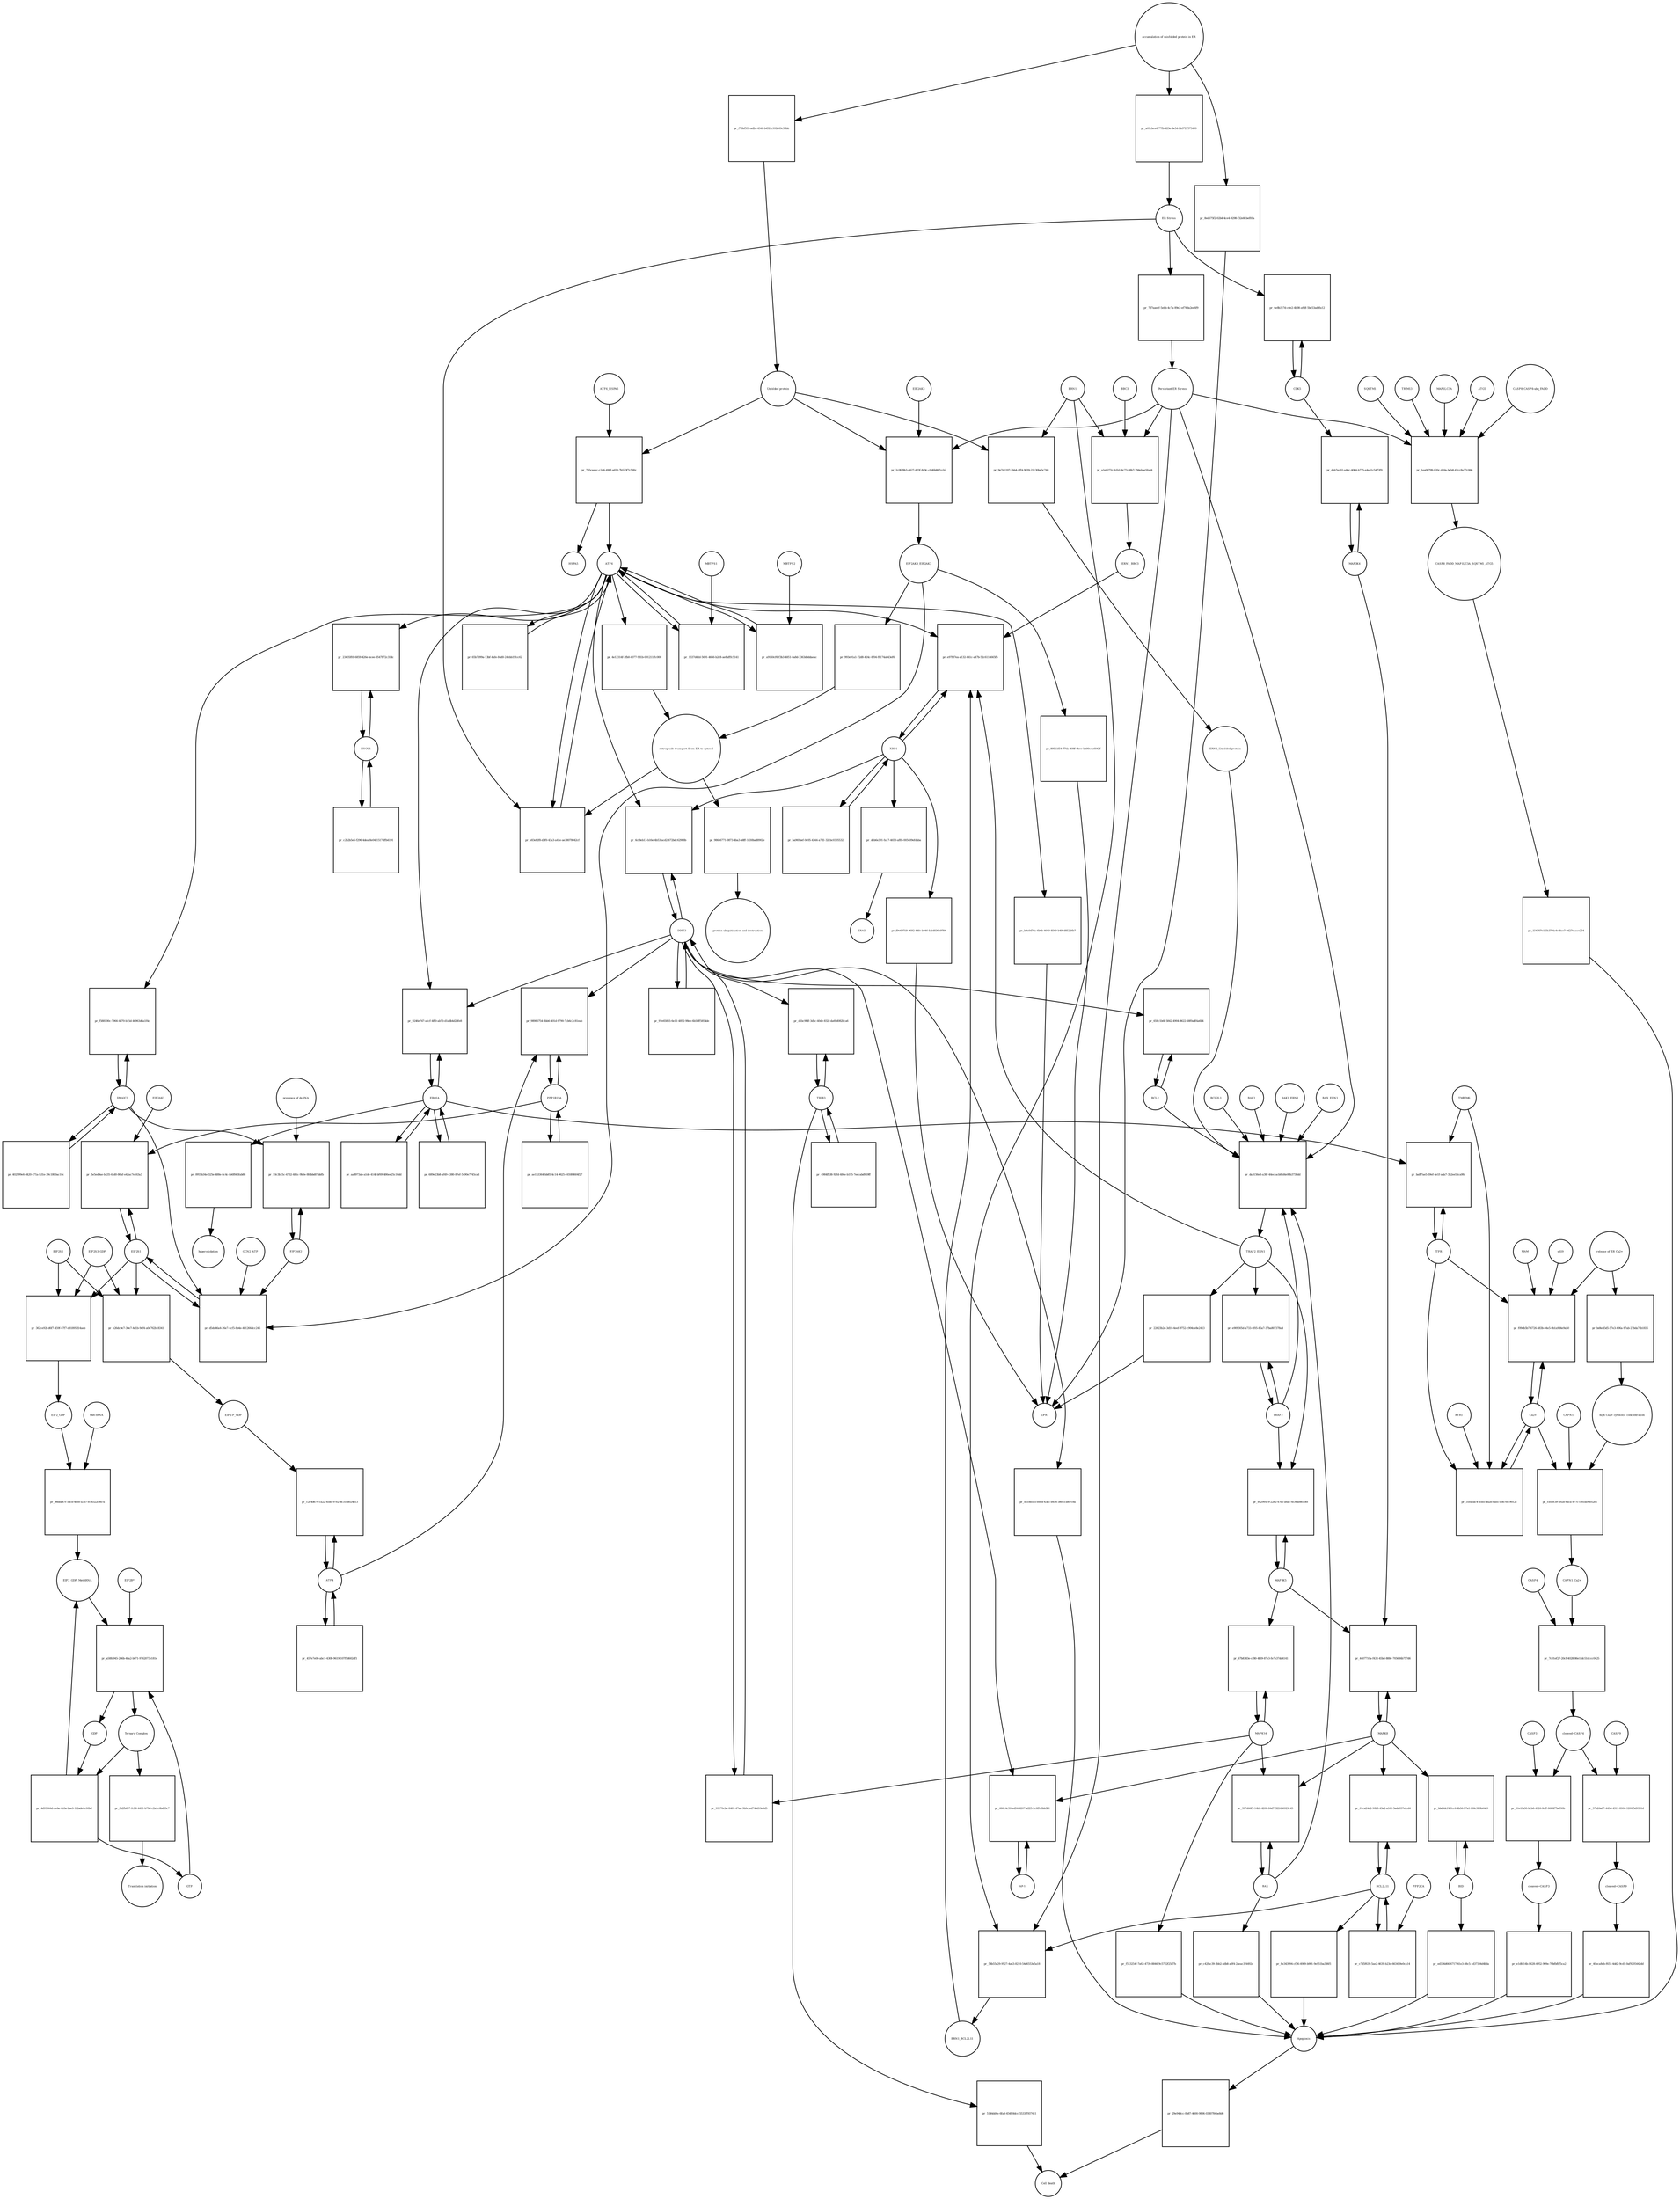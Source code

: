 strict digraph  {
ATF6_HSPA5 [annotation="", bipartite=0, cls=complex, fontsize=4, label=ATF6_HSPA5, shape=circle];
"pr_755ceeec-c2d6-490f-a650-7b523f7c5d0c" [annotation="", bipartite=1, cls=process, fontsize=4, label="pr_755ceeec-c2d6-490f-a650-7b523f7c5d0c", shape=square];
ATF6 [annotation="urn_miriam_hgnc.symbol_ATF6", bipartite=0, cls=macromolecule, fontsize=4, label=ATF6, shape=circle];
HSPA5 [annotation="urn_miriam_hgnc.symbol_HSPA5", bipartite=0, cls=macromolecule, fontsize=4, label=HSPA5, shape=circle];
"Unfolded protein" [annotation="", bipartite=0, cls=macromolecule, fontsize=4, label="Unfolded protein", shape=circle];
ERN1 [annotation="urn_miriam_hgnc.symbol_ERN1", bipartite=0, cls=macromolecule, fontsize=4, label=ERN1, shape=circle];
"pr_9e7d1197-2bb4-4ff4-9039-21c30bd5c748" [annotation="", bipartite=1, cls=process, fontsize=4, label="pr_9e7d1197-2bb4-4ff4-9039-21c30bd5c748", shape=square];
"ERN1_Unfolded protein" [annotation="", bipartite=0, cls=complex, fontsize=4, label="ERN1_Unfolded protein", shape=circle];
EIF2AK3_EIF2AK3 [annotation="", bipartite=0, cls=complex, fontsize=4, label=EIF2AK3_EIF2AK3, shape=circle];
"pr_993e91a1-72d8-424c-8f04-f8174a843ef6" [annotation="", bipartite=1, cls=process, fontsize=4, label="pr_993e91a1-72d8-424c-8f04-f8174a843ef6", shape=square];
"retrograde transport from ER to cytosol" [annotation="", bipartite=0, cls=phenotype, fontsize=4, label="retrograde transport from ER to cytosol", shape=circle];
"pr_4e12314f-2fb0-4077-981b-091211ffc000" [annotation="", bipartite=1, cls=process, fontsize=4, label="pr_4e12314f-2fb0-4077-981b-091211ffc000", shape=square];
"pr_986e6771-0873-4ba3-b8ff-1830bad8902e" [annotation="", bipartite=1, cls=process, fontsize=4, label="pr_986e6771-0873-4ba3-b8ff-1830bad8902e", shape=square];
"protein ubiquitination and destruction" [annotation="", bipartite=0, cls=phenotype, fontsize=4, label="protein ubiquitination and destruction", shape=circle];
"pr_da3156e3-a38f-44ec-acb8-d4e00b3738dd" [annotation="", bipartite=1, cls=process, fontsize=4, label="pr_da3156e3-a38f-44ec-acb8-d4e00b3738dd", shape=square];
TRAF2_ERN1 [annotation="", bipartite=0, cls=complex, fontsize=4, label=TRAF2_ERN1, shape=circle];
BAK1_ERN1 [annotation="", bipartite=0, cls=complex, fontsize=4, label=BAK1_ERN1, shape=circle];
BAX_ERN1 [annotation="", bipartite=0, cls=complex, fontsize=4, label=BAX_ERN1, shape=circle];
BCL2 [annotation="urn_miriam_hgnc.symbol_BCL2", bipartite=0, cls="nucleic acid feature", fontsize=4, label=BCL2, shape=circle];
BCL2L1 [annotation="urn_miriam_hgnc.symbol_BCL2L1", bipartite=0, cls=macromolecule, fontsize=4, label=BCL2L1, shape=circle];
"Persistant ER Stress" [annotation="", bipartite=0, cls=phenotype, fontsize=4, label="Persistant ER Stress", shape=circle];
BAX [annotation="urn_miriam_hgnc.symbol_BAX", bipartite=0, cls=macromolecule, fontsize=4, label=BAX, shape=circle];
BAK1 [annotation="urn_miriam_hgnc.symbol_BAK1", bipartite=0, cls=macromolecule, fontsize=4, label=BAK1, shape=circle];
TRAF2 [annotation="urn_miriam_hgnc.symbol_TRAF2", bipartite=0, cls=macromolecule, fontsize=4, label=TRAF2, shape=circle];
XBP1 [annotation="urn_miriam_hgnc.symbol_XBP1", bipartite=0, cls=macromolecule, fontsize=4, label=XBP1, shape=circle];
"pr_e97f87ea-a132-441c-a47b-52c6114665fb" [annotation="", bipartite=1, cls=process, fontsize=4, label="pr_e97f87ea-a132-441c-a47b-52c6114665fb", shape=square];
ERN1_BBC3 [annotation="", bipartite=0, cls=complex, fontsize=4, label=ERN1_BBC3, shape=circle];
ERN1_BCL2L11 [annotation="", bipartite=0, cls=complex, fontsize=4, label=ERN1_BCL2L11, shape=circle];
"pr_ba969bef-0c05-4344-a7d1-32cbc0305532" [annotation="", bipartite=1, cls=process, fontsize=4, label="pr_ba969bef-0c05-4344-a7d1-32cbc0305532", shape=square];
"pr_deb6e391-fa17-4650-af85-005409efdaba" [annotation="", bipartite=1, cls=process, fontsize=4, label="pr_deb6e391-fa17-4650-af85-005409efdaba", shape=square];
ERAD [annotation="", bipartite=0, cls=phenotype, fontsize=4, label=ERAD, shape=circle];
"pr_f9e69718-3692-44fe-b846-fabd036e9784" [annotation="", bipartite=1, cls=process, fontsize=4, label="pr_f9e69718-3692-44fe-b846-fabd036e9784", shape=square];
UPR [annotation="", bipartite=0, cls=phenotype, fontsize=4, label=UPR, shape=circle];
"pr_e909305d-a733-4f05-85a7-37ba807378a4" [annotation="", bipartite=1, cls=process, fontsize=4, label="pr_e909305d-a733-4f05-85a7-37ba807378a4", shape=square];
MAPK8 [annotation="urn_miriam_hgnc.symbol_MAPK8", bipartite=0, cls=macromolecule, fontsize=4, label=MAPK8, shape=circle];
"pr_4407710a-f432-45bd-888c-705636b757d6" [annotation="", bipartite=1, cls=process, fontsize=4, label="pr_4407710a-f432-45bd-888c-705636b757d6", shape=square];
MAP3K4 [annotation="urn_miriam_hgnc.symbol_MAP3K4", bipartite=0, cls=macromolecule, fontsize=4, label=MAP3K4, shape=circle];
MAP3K5 [annotation="urn_miriam_hgnc.symbol_MAP3K5", bipartite=0, cls=macromolecule, fontsize=4, label=MAP3K5, shape=circle];
MAPK14 [annotation="urn_miriam_hgnc.symbol_MAPK14", bipartite=0, cls=macromolecule, fontsize=4, label=MAPK14, shape=circle];
"pr_67b8383e-cf80-4f39-87e3-fe7e37dc4141" [annotation="", bipartite=1, cls=process, fontsize=4, label="pr_67b8383e-cf80-4f39-87e3-fe7e37dc4141", shape=square];
"pr_f513254f-7a62-4739-8846-9c5722f25d7b" [annotation="", bipartite=1, cls=process, fontsize=4, label="pr_f513254f-7a62-4739-8846-9c5722f25d7b", shape=square];
Apoptosis [annotation="", bipartite=0, cls=phenotype, fontsize=4, label=Apoptosis, shape=circle];
DDIT3 [annotation="urn_miriam_hgnc.symbol_DDIT3", bipartite=0, cls=macromolecule, fontsize=4, label=DDIT3, shape=circle];
"pr_93170cbe-8481-47aa-9b9c-ed748d10e0d5" [annotation="", bipartite=1, cls=process, fontsize=4, label="pr_93170cbe-8481-47aa-9b9c-ed748d10e0d5", shape=square];
"pr_d218b555-eeed-43a1-b414-380515b07c8a" [annotation="", bipartite=1, cls=process, fontsize=4, label="pr_d218b555-eeed-43a1-b414-380515b07c8a", shape=square];
"pr_658c1b6f-5842-4904-8622-68f0adf4a6b4" [annotation="", bipartite=1, cls=process, fontsize=4, label="pr_658c1b6f-5842-4904-8622-68f0adf4a6b4", shape=square];
"pr_e83ef2f8-d3f0-43a3-a41e-ae38078042cf" [annotation="", bipartite=1, cls=process, fontsize=4, label="pr_e83ef2f8-d3f0-43a3-a41e-ae38078042cf", shape=square];
"ER Stress" [annotation="", bipartite=0, cls=phenotype, fontsize=4, label="ER Stress", shape=circle];
"pr_1337d42d-5691-4666-b2c8-ae8afffc5141" [annotation="", bipartite=1, cls=process, fontsize=4, label="pr_1337d42d-5691-4666-b2c8-ae8afffc5141", shape=square];
MBTPS1 [annotation="urn_miriam_hgnc.symbol_MBTPS1", bipartite=0, cls=macromolecule, fontsize=4, label=MBTPS1, shape=circle];
"pr_a9150cf6-f3b3-4851-8a8d-3363d8ddaeac" [annotation="", bipartite=1, cls=process, fontsize=4, label="pr_a9150cf6-f3b3-4851-8a8d-3363d8ddaeac", shape=square];
MBTPS2 [annotation="urn_miriam_hgnc.symbol_MBTPS2", bipartite=0, cls=macromolecule, fontsize=4, label=MBTPS2, shape=circle];
"pr_65b7099a-13bf-4afe-84d0-24ebb19fcc62" [annotation="", bipartite=1, cls=process, fontsize=4, label="pr_65b7099a-13bf-4afe-84d0-24ebb19fcc62", shape=square];
"pr_97e65855-6e11-4852-98ee-6b58ff5854de" [annotation="", bipartite=1, cls=process, fontsize=4, label="pr_97e65855-6e11-4852-98ee-6b58ff5854de", shape=square];
"pr_6cf8eb13-b16e-4b53-acd2-672bdc62988b" [annotation="", bipartite=1, cls=process, fontsize=4, label="pr_6cf8eb13-b16e-4b53-acd2-672bdc62988b", shape=square];
EIF2S1 [annotation="urn_miriam_hgnc.symbol_EIF2S1", bipartite=0, cls=macromolecule, fontsize=4, label=EIF2S1, shape=circle];
"pr_d5dc46a4-26e7-4cf5-8b4e-481266dcc245" [annotation="", bipartite=1, cls=process, fontsize=4, label="pr_d5dc46a4-26e7-4cf5-8b4e-481266dcc245", shape=square];
GCN2_ATP [annotation="", bipartite=0, cls=complex, fontsize=4, label=GCN2_ATP, shape=circle];
EIF2AK2 [annotation="urn_miriam_hgnc.symbol_EIF2AK2", bipartite=0, cls=macromolecule, fontsize=4, label=EIF2AK2, shape=circle];
DNAJC3 [annotation="urn_miriam_hgnc.symbol_DNAJC3", bipartite=0, cls=macromolecule, fontsize=4, label=DNAJC3, shape=circle];
EIF2S2 [annotation="urn_miriam_hgnc.symbol_EIF2S2", bipartite=0, cls=macromolecule, fontsize=4, label=EIF2S2, shape=circle];
"pr_362ce92f-d6f7-459f-87f7-d81895d14aeb" [annotation="", bipartite=1, cls=process, fontsize=4, label="pr_362ce92f-d6f7-459f-87f7-d81895d14aeb", shape=square];
EIF2S3_GDP [annotation="", bipartite=0, cls=complex, fontsize=4, label=EIF2S3_GDP, shape=circle];
EIF2_GDP [annotation="", bipartite=0, cls=complex, fontsize=4, label=EIF2_GDP, shape=circle];
"EIF2_GDP_Met-tRNA" [annotation="", bipartite=0, cls=complex, fontsize=4, label="EIF2_GDP_Met-tRNA", shape=circle];
"pr_a58fd945-266b-48a2-b071-9762073e181e" [annotation="", bipartite=1, cls=process, fontsize=4, label="pr_a58fd945-266b-48a2-b071-9762073e181e", shape=square];
"Ternary Complex" [annotation="", bipartite=0, cls=complex, fontsize=4, label="Ternary Complex", shape=circle];
"EIF2B*" [annotation="", bipartite=0, cls=complex, fontsize=4, label="EIF2B*", shape=circle];
GTP [annotation="urn_miriam_obo.chebi_CHEBI%3A57600", bipartite=0, cls="simple chemical", fontsize=4, label=GTP, shape=circle];
GDP [annotation="urn_miriam_obo.chebi_CHEBI%3A65180", bipartite=0, cls="simple chemical", fontsize=4, label=GDP, shape=circle];
"pr_4d93844d-ce6a-4b3a-bae9-1f2ade0c00bd" [annotation="", bipartite=1, cls=process, fontsize=4, label="pr_4d93844d-ce6a-4b3a-bae9-1f2ade0c00bd", shape=square];
ATF4 [annotation="urn_miriam_hgnc.symbol_ATF4", bipartite=0, cls=macromolecule, fontsize=4, label=ATF4, shape=circle];
"pr_c2c4d674-ca22-45dc-97e2-8c318d024b13" [annotation="", bipartite=1, cls=process, fontsize=4, label="pr_c2c4d674-ca22-45dc-97e2-8c318d024b13", shape=square];
"EIF2-P_GDP" [annotation="", bipartite=0, cls=complex, fontsize=4, label="EIF2-P_GDP", shape=circle];
"pr_457e7e08-abc1-430b-9619-107f9d602df1" [annotation="", bipartite=1, cls=process, fontsize=4, label="pr_457e7e08-abc1-430b-9619-107f9d602df1", shape=square];
PPP1R15A [annotation="urn_miriam_hgnc.symbol_PPP1R15A", bipartite=0, cls=macromolecule, fontsize=4, label=PPP1R15A, shape=circle];
"pr_98986754-3bb6-401d-9790-7cb6c2c81eab" [annotation="", bipartite=1, cls=process, fontsize=4, label="pr_98986754-3bb6-401d-9790-7cb6c2c81eab", shape=square];
"pr_ae153364-bb85-4c14-9625-c650fd604f27" [annotation="", bipartite=1, cls=process, fontsize=4, label="pr_ae153364-bb85-4c14-9625-c650fd604f27", shape=square];
"pr_fa2fb897-fcb8-4491-b78d-c2a1c6bd83c7" [annotation="", bipartite=1, cls=process, fontsize=4, label="pr_fa2fb897-fcb8-4491-b78d-c2a1c6bd83c7", shape=square];
"Translation initiation" [annotation="", bipartite=0, cls=phenotype, fontsize=4, label="Translation initiation", shape=circle];
"pr_842995c9-2282-47d1-a6ac-6f34ad4610ef" [annotation="", bipartite=1, cls=process, fontsize=4, label="pr_842995c9-2282-47d1-a6ac-6f34ad4610ef", shape=square];
ERO1A [annotation="urn_miriam_hgnc.symbol_ERO1A", bipartite=0, cls=macromolecule, fontsize=4, label=ERO1A, shape=circle];
"pr_9246e747-a1cf-4ff0-ab73-d1adb4d28fe8" [annotation="", bipartite=1, cls=process, fontsize=4, label="pr_9246e747-a1cf-4ff0-ab73-d1adb4d28fe8", shape=square];
"pr_689e23b8-af49-4380-87ef-5490e7745cad" [annotation="", bipartite=1, cls=process, fontsize=4, label="pr_689e23b8-af49-4380-87ef-5490e7745cad", shape=square];
"pr_5e5ed9ae-b435-41d0-86af-e42ac7e163a3" [annotation="", bipartite=1, cls=process, fontsize=4, label="pr_5e5ed9ae-b435-41d0-86af-e42ac7e163a3", shape=square];
EIF2AK1 [annotation="urn_miriam_hgnc.symbol_EIF2AK1", bipartite=0, cls=macromolecule, fontsize=4, label=EIF2AK1, shape=circle];
"pr_397d66f3-14b5-4208-84d7-322436929c45" [annotation="", bipartite=1, cls=process, fontsize=4, label="pr_397d66f3-14b5-4208-84d7-322436929c45", shape=square];
"pr_c42fac39-2bb2-4db8-a0f4-2aeac3f4492c" [annotation="", bipartite=1, cls=process, fontsize=4, label="pr_c42fac39-2bb2-4db8-a0f4-2aeac3f4492c", shape=square];
"Ca2+" [annotation="urn_miriam_obo.chebi_CHEBI%3A29108", bipartite=0, cls="simple chemical", fontsize=4, label="Ca2+", shape=circle];
"pr_f09db5b7-6726-483b-84e5-0b1a9d4e9a50" [annotation="", bipartite=1, cls=process, fontsize=4, label="pr_f09db5b7-6726-483b-84e5-0b1a9d4e9a50", shape=square];
"release of ER Ca2+" [annotation="", bipartite=0, cls=phenotype, fontsize=4, label="release of ER Ca2+", shape=circle];
ITPR [annotation="urn_miriam_hgnc.symbol_ITPR1|urn_miriam_hgnc.symbol_ITPR2|urn_miriam_hgnc.symbol_ITPR3", bipartite=0, cls=macromolecule, fontsize=4, label=ITPR, shape=circle];
MAM [annotation="", bipartite=0, cls=phenotype, fontsize=4, label=MAM, shape=circle];
s619 [annotation="", bipartite=0, cls=complex, fontsize=4, label=s619, shape=circle];
"pr_deb7ec02-a46c-4064-b775-e4a41c5472f9" [annotation="", bipartite=1, cls=process, fontsize=4, label="pr_deb7ec02-a46c-4064-b775-e4a41c5472f9", shape=square];
CDK5 [annotation="urn_miriam_hgnc.symbol_CDK5", bipartite=0, cls=macromolecule, fontsize=4, label=CDK5, shape=circle];
"pr_6e8b317d-c0e2-4b08-a9df-5be53ad8fa12" [annotation="", bipartite=1, cls="uncertain process", fontsize=4, label="pr_6e8b317d-c0e2-4b08-a9df-5be53ad8fa12", shape=square];
"pr_29e948cc-0b87-4600-9806-03d0784be8d6" [annotation="", bipartite=1, cls=process, fontsize=4, label="pr_29e948cc-0b87-4600-9806-03d0784be8d6", shape=square];
"Cell death" [annotation="", bipartite=0, cls=phenotype, fontsize=4, label="Cell death", shape=circle];
"pr_31ea5ac4-b5d5-4b2b-8ad1-d0d7fec9012c" [annotation="", bipartite=1, cls=process, fontsize=4, label="pr_31ea5ac4-b5d5-4b2b-8ad1-d0d7fec9012c", shape=square];
TMBIM6 [annotation="urn_miriam_hgnc.symbol_TMBIM6", bipartite=0, cls=macromolecule, fontsize=4, label=TMBIM6, shape=circle];
RYR1 [annotation="urn_miriam_hgnc.symbol_RYR1", bipartite=0, cls=macromolecule, fontsize=4, label=RYR1, shape=circle];
EIF2AK3 [annotation="urn_miriam_hgnc.symbol_EIF2AK3", bipartite=0, cls=macromolecule, fontsize=4, label=EIF2AK3, shape=circle];
"pr_2c0fd9b3-d427-423f-849c-c8d6b867ccb2" [annotation="", bipartite=1, cls=process, fontsize=4, label="pr_2c0fd9b3-d427-423f-849c-c8d6b867ccb2", shape=square];
"pr_0955b34e-325e-488e-8c4c-fb6f845fab88" [annotation="", bipartite=1, cls=process, fontsize=4, label="pr_0955b34e-325e-488e-8c4c-fb6f845fab88", shape=square];
hyperoxidation [annotation="", bipartite=0, cls=phenotype, fontsize=4, label=hyperoxidation, shape=circle];
"pr_aa8973ab-a1de-414f-bf69-486ee25c16dd" [annotation="", bipartite=1, cls=process, fontsize=4, label="pr_aa8973ab-a1de-414f-bf69-486ee25c16dd", shape=square];
"pr_7d7aaecf-5ebb-4c7a-89e2-ef74da2ee6f9" [annotation="", bipartite=1, cls=process, fontsize=4, label="pr_7d7aaecf-5ebb-4c7a-89e2-ef74da2ee6f9", shape=square];
"CASP8_CASP8-ubq_FADD" [annotation="", bipartite=0, cls=complex, fontsize=4, label="CASP8_CASP8-ubq_FADD", shape=circle];
"pr_1ea00799-820c-47da-bcb8-47cc8a77c066" [annotation="", bipartite=1, cls=process, fontsize=4, label="pr_1ea00799-820c-47da-bcb8-47cc8a77c066", shape=square];
"SQSTM1 " [annotation="urn_miriam_hgnc.symbol_SQSTM1", bipartite=0, cls=macromolecule, fontsize=4, label="SQSTM1 ", shape=circle];
CASP8_FADD_MAP1LC3A_SQSTM1_ATG5 [annotation="", bipartite=0, cls=complex, fontsize=4, label=CASP8_FADD_MAP1LC3A_SQSTM1_ATG5, shape=circle];
TRIM13 [annotation="urn_miriam_hgnc.symbol_TRIM13", bipartite=0, cls=macromolecule, fontsize=4, label=TRIM13, shape=circle];
MAP1LC3A [annotation="urn_miriam_hgnc.symbol_MAP1LC3A", bipartite=0, cls=macromolecule, fontsize=4, label=MAP1LC3A, shape=circle];
ATG5 [annotation="urn_miriam_hgnc.symbol_ATG5", bipartite=0, cls=macromolecule, fontsize=4, label=ATG5, shape=circle];
"pr_154707e1-5b37-4a4e-8ae7-0d27ecace254" [annotation="", bipartite=1, cls=process, fontsize=4, label="pr_154707e1-5b37-4a4e-8ae7-0d27ecace254", shape=square];
"AP-1" [annotation="urn_miriam_hgnc.symbol_FOS|urn_miriam_hgnc.symbol_FOSB|urn_miriam_hgnc.symbol_FOSL1|urn_miriam_hgnc.symbol_FOSL2|urn_miriam_hgnc.symbol_JUN|urn_miriam_hgnc.symbol_JUNB|urn_miriam_hgnc.symbol_JUND", bipartite=0, cls=macromolecule, fontsize=4, label="AP-1", shape=circle];
"pr_686c4c59-ed34-4207-a225-2c8ffc3bb3b1" [annotation="", bipartite=1, cls=process, fontsize=4, label="pr_686c4c59-ed34-4207-a225-2c8ffc3bb3b1", shape=square];
"pr_10c3b15c-4732-485c-9b0e-8fdbbd07bbfb" [annotation="", bipartite=1, cls=process, fontsize=4, label="pr_10c3b15c-4732-485c-9b0e-8fdbbd07bbfb", shape=square];
"presence of dsRNA" [annotation="", bipartite=0, cls=phenotype, fontsize=4, label="presence of dsRNA", shape=circle];
"Met-tRNA" [annotation="urn_miriam_hgnc_HGNC%3A34779", bipartite=0, cls="nucleic acid feature", fontsize=4, label="Met-tRNA", shape=circle];
"pr_98dba47f-56cb-4eee-a3d7-ff58322c9d7a" [annotation="", bipartite=1, cls=process, fontsize=4, label="pr_98dba47f-56cb-4eee-a3d7-ff58322c9d7a", shape=square];
"pr_e26dc9e7-30e7-4d1b-9cf4-a0c762b18341" [annotation="", bipartite=1, cls=process, fontsize=4, label="pr_e26dc9e7-30e7-4d1b-9cf4-a0c762b18341", shape=square];
"accumulation of misfolded protein in ER" [annotation="", bipartite=0, cls=phenotype, fontsize=4, label="accumulation of misfolded protein in ER", shape=circle];
"pr_f73bf533-ad2d-4348-b452-c992e69c56bb" [annotation="", bipartite=1, cls=process, fontsize=4, label="pr_f73bf533-ad2d-4348-b452-c992e69c56bb", shape=square];
"pr_a09cbce6-77fb-423e-8e54-bb3727573499" [annotation="", bipartite=1, cls=process, fontsize=4, label="pr_a09cbce6-77fb-423e-8e54-bb3727573499", shape=square];
"pr_8ed675f2-02b4-4ce4-9298-f32e8cbef81a" [annotation="", bipartite=1, cls=process, fontsize=4, label="pr_8ed675f2-02b4-4ce4-9298-f32e8cbef81a", shape=square];
"pr_89511f54-77da-408f-9bee-bb00cea6043f" [annotation="", bipartite=1, cls=process, fontsize=4, label="pr_89511f54-77da-408f-9bee-bb00cea6043f", shape=square];
"pr_22623b2e-3d10-4eef-9752-c904ce8e2413" [annotation="", bipartite=1, cls=process, fontsize=4, label="pr_22623b2e-3d10-4eef-9752-c904ce8e2413", shape=square];
"pr_b9a0d7da-6b6b-4640-8560-b495d85226b7" [annotation="", bipartite=1, cls=process, fontsize=4, label="pr_b9a0d7da-6b6b-4640-8560-b495d85226b7", shape=square];
BCL2L11 [annotation="urn_miriam_hgnc.symbol_BCL2L11", bipartite=0, cls=macromolecule, fontsize=4, label=BCL2L11, shape=circle];
"pr_01ca24d2-90b8-43a2-a161-5adc057efcd4" [annotation="", bipartite=1, cls=process, fontsize=4, label="pr_01ca24d2-90b8-43a2-a161-5adc057efcd4", shape=square];
BID [annotation="urn_miriam_hgnc.symbol_BID", bipartite=0, cls=macromolecule, fontsize=4, label=BID, shape=circle];
"pr_bbd3dcf4-fcc6-4b56-b7a1-f58c9b9b64e9" [annotation="", bipartite=1, cls=process, fontsize=4, label="pr_bbd3dcf4-fcc6-4b56-b7a1-f58c9b9b64e9", shape=square];
"pr_8e343994-cf36-4989-b901-9e951ba3d6f1" [annotation="", bipartite=1, cls=process, fontsize=4, label="pr_8e343994-cf36-4989-b901-9e951ba3d6f1", shape=square];
"pr_ed336d66-6717-41e3-88c5-1d37334d4bda" [annotation="", bipartite=1, cls=process, fontsize=4, label="pr_ed336d66-6717-41e3-88c5-1d37334d4bda", shape=square];
"pr_54b55c29-9527-4a63-8210-54d6553e5a18" [annotation="", bipartite=1, cls=process, fontsize=4, label="pr_54b55c29-9527-4a63-8210-54d6553e5a18", shape=square];
"pr_a1e0272c-b1b1-4c73-88b7-794ebae5fa84" [annotation="", bipartite=1, cls=process, fontsize=4, label="pr_a1e0272c-b1b1-4c73-88b7-794ebae5fa84", shape=square];
BBC3 [annotation="urn_miriam_hgnc.symbol_BBC3", bipartite=0, cls=macromolecule, fontsize=4, label=BBC3, shape=circle];
"pr_c7d5f639-5ae2-4639-b23c-663459e0ca14" [annotation="", bipartite=1, cls=process, fontsize=4, label="pr_c7d5f639-5ae2-4639-b23c-663459e0ca14", shape=square];
PPP2CA [annotation="urn_miriam_hgnc.symbol_PPP2CA", bipartite=0, cls=macromolecule, fontsize=4, label=PPP2CA, shape=circle];
TRIB3 [annotation="urn_miriam_hgnc.symbol_TRIB3", bipartite=0, cls=macromolecule, fontsize=4, label=TRIB3, shape=circle];
"pr_d1bc9fdf-3d5c-40de-832f-da69d082bca6" [annotation="", bipartite=1, cls=process, fontsize=4, label="pr_d1bc9fdf-3d5c-40de-832f-da69d082bca6", shape=square];
"pr_4984fb38-92fd-484e-b195-7eecabd959ff" [annotation="", bipartite=1, cls=process, fontsize=4, label="pr_4984fb38-92fd-484e-b195-7eecabd959ff", shape=square];
"pr_5144dd4e-6fa3-454f-8dcc-5533ff937411" [annotation="", bipartite=1, cls=process, fontsize=4, label="pr_5144dd4e-6fa3-454f-8dcc-5533ff937411", shape=square];
"pr_bd4e45d5-57e3-406a-97ab-27bda74b1835" [annotation="", bipartite=1, cls=process, fontsize=4, label="pr_bd4e45d5-57e3-406a-97ab-27bda74b1835", shape=square];
"high Ca2+ cytosolic concentration" [annotation="", bipartite=0, cls=phenotype, fontsize=4, label="high Ca2+ cytosolic concentration", shape=circle];
"pr_f588100c-7966-4870-b15d-46963d6a1f4c" [annotation="", bipartite=1, cls=process, fontsize=4, label="pr_f588100c-7966-4870-b15d-46963d6a1f4c", shape=square];
"pr_402999e6-d420-471a-b31e-39c1800ac10c" [annotation="", bipartite=1, cls=process, fontsize=4, label="pr_402999e6-d420-471a-b31e-39c1800ac10c", shape=square];
"pr_baff7ae5-59ef-4e1f-ada7-352ee55ca9fd" [annotation="", bipartite=1, cls=process, fontsize=4, label="pr_baff7ae5-59ef-4e1f-ada7-352ee55ca9fd", shape=square];
CASP4 [annotation="urn_miriam_hgnc.symbol_CASP4", bipartite=0, cls=macromolecule, fontsize=4, label=CASP4, shape=circle];
"pr_7c01ef27-20cf-4028-86e1-dc51dccc0425" [annotation="", bipartite=1, cls=process, fontsize=4, label="pr_7c01ef27-20cf-4028-86e1-dc51dccc0425", shape=square];
"cleaved~CASP4" [annotation="urn_miriam_hgnc.symbol_CASP4", bipartite=0, cls=macromolecule, fontsize=4, label="cleaved~CASP4", shape=circle];
"CAPN1_Ca2+" [annotation="", bipartite=0, cls=complex, fontsize=4, label="CAPN1_Ca2+", shape=circle];
CASP3 [annotation="urn_miriam_hgnc.symbol_CASP3", bipartite=0, cls=macromolecule, fontsize=4, label=CASP3, shape=circle];
"pr_51e1fa30-bcb8-4926-8cff-8688f7bcf00b" [annotation="", bipartite=1, cls=process, fontsize=4, label="pr_51e1fa30-bcb8-4926-8cff-8688f7bcf00b", shape=square];
"cleaved~CASP3" [annotation="urn_miriam_hgnc.symbol_CASP3", bipartite=0, cls=macromolecule, fontsize=4, label="cleaved~CASP3", shape=circle];
CASP9 [annotation="urn_miriam_hgnc.symbol_CSAP9", bipartite=0, cls=macromolecule, fontsize=4, label=CASP9, shape=circle];
"pr_57b26a07-449d-4311-8906-1200f5d9331d" [annotation="", bipartite=1, cls=process, fontsize=4, label="pr_57b26a07-449d-4311-8906-1200f5d9331d", shape=square];
"cleaved~CASP9" [annotation="urn_miriam_hgnc.symbol_CASP9", bipartite=0, cls=macromolecule, fontsize=4, label="cleaved~CASP9", shape=circle];
CAPN1 [annotation="urn_miriam_hgnc.symbol_CAPN1", bipartite=0, cls=macromolecule, fontsize=4, label=CAPN1, shape=circle];
"pr_f5fbef39-a92b-4aca-877c-ce03a94052e1" [annotation="", bipartite=1, cls=process, fontsize=4, label="pr_f5fbef39-a92b-4aca-877c-ce03a94052e1", shape=square];
"pr_e1dfc14b-8628-4952-909e-78bfbfbf5ca2" [annotation="", bipartite=1, cls=process, fontsize=4, label="pr_e1dfc14b-8628-4952-909e-78bfbfbf5ca2", shape=square];
"pr_40eca8cb-f651-4dd2-9cd1-0af9205442dd" [annotation="", bipartite=1, cls=process, fontsize=4, label="pr_40eca8cb-f651-4dd2-9cd1-0af9205442dd", shape=square];
HYOU1 [annotation="urn_miriam_hgnc.symbol_HYOU1", bipartite=0, cls=macromolecule, fontsize=4, label=HYOU1, shape=circle];
"pr_23435f81-6859-426e-bcee-3547b72c31dc" [annotation="", bipartite=1, cls=process, fontsize=4, label="pr_23435f81-6859-426e-bcee-3547b72c31dc", shape=square];
"pr_c2b2b5e6-f296-4dea-8e04-15174ffb4191" [annotation="", bipartite=1, cls=process, fontsize=4, label="pr_c2b2b5e6-f296-4dea-8e04-15174ffb4191", shape=square];
ATF6_HSPA5 -> "pr_755ceeec-c2d6-490f-a650-7b523f7c5d0c"  [annotation="", interaction_type=consumption];
"pr_755ceeec-c2d6-490f-a650-7b523f7c5d0c" -> ATF6  [annotation="", interaction_type=production];
"pr_755ceeec-c2d6-490f-a650-7b523f7c5d0c" -> HSPA5  [annotation="", interaction_type=production];
ATF6 -> "pr_4e12314f-2fb0-4077-981b-091211ffc000"  [annotation="", interaction_type=consumption];
ATF6 -> "pr_e97f87ea-a132-441c-a47b-52c6114665fb"  [annotation="urn_miriam_pubmed_26587781|urn_miriam_pubmed_23430059", interaction_type=catalysis];
ATF6 -> "pr_e83ef2f8-d3f0-43a3-a41e-ae38078042cf"  [annotation="", interaction_type=consumption];
ATF6 -> "pr_1337d42d-5691-4666-b2c8-ae8afffc5141"  [annotation="", interaction_type=consumption];
ATF6 -> "pr_a9150cf6-f3b3-4851-8a8d-3363d8ddaeac"  [annotation="", interaction_type=consumption];
ATF6 -> "pr_65b7099a-13bf-4afe-84d0-24ebb19fcc62"  [annotation="", interaction_type=consumption];
ATF6 -> "pr_6cf8eb13-b16e-4b53-acd2-672bdc62988b"  [annotation="urn_miriam_pubmed_26587781|urn_miriam_pubmed_17991856|urn_miriam_pubmed_28843399", interaction_type=catalysis];
ATF6 -> "pr_9246e747-a1cf-4ff0-ab73-d1adb4d28fe8"  [annotation="urn_miriam_pubmed_23850759|urn_miriam_pubmed_25387528", interaction_type=catalysis];
ATF6 -> "pr_b9a0d7da-6b6b-4640-8560-b495d85226b7"  [annotation="", interaction_type=consumption];
ATF6 -> "pr_f588100c-7966-4870-b15d-46963d6a1f4c"  [annotation="urn_miriam_pubmed_12601012|urn_miriam_pubmed_18360008", interaction_type=catalysis];
ATF6 -> "pr_23435f81-6859-426e-bcee-3547b72c31dc"  [annotation=urn_miriam_pubmed_18360008, interaction_type=catalysis];
"Unfolded protein" -> "pr_755ceeec-c2d6-490f-a650-7b523f7c5d0c"  [annotation="urn_miriam_pubmed_19509052|urn_miriam_pubmed_12847084|urn_miriam_pubmed_23850759", interaction_type=catalysis];
"Unfolded protein" -> "pr_9e7d1197-2bb4-4ff4-9039-21c30bd5c748"  [annotation="", interaction_type=consumption];
"Unfolded protein" -> "pr_2c0fd9b3-d427-423f-849c-c8d6b867ccb2"  [annotation=urn_miriam_pubmed_17991856, interaction_type=catalysis];
ERN1 -> "pr_9e7d1197-2bb4-4ff4-9039-21c30bd5c748"  [annotation="", interaction_type=consumption];
ERN1 -> "pr_54b55c29-9527-4a63-8210-54d6553e5a18"  [annotation="", interaction_type=consumption];
ERN1 -> "pr_a1e0272c-b1b1-4c73-88b7-794ebae5fa84"  [annotation="", interaction_type=consumption];
"pr_9e7d1197-2bb4-4ff4-9039-21c30bd5c748" -> "ERN1_Unfolded protein"  [annotation="", interaction_type=production];
"ERN1_Unfolded protein" -> "pr_da3156e3-a38f-44ec-acb8-d4e00b3738dd"  [annotation="", interaction_type=consumption];
EIF2AK3_EIF2AK3 -> "pr_993e91a1-72d8-424c-8f04-f8174a843ef6"  [annotation="", interaction_type=consumption];
EIF2AK3_EIF2AK3 -> "pr_d5dc46a4-26e7-4cf5-8b4e-481266dcc245"  [annotation="urn_miriam_pubmed_12667446|urn_miriam_pubmed_16246152|urn_miriam_pubmed_12601012|urn_miriam_pubmed_23850759|urn_miriam_pubmed_18360008|urn_miriam_pubmed_26587781", interaction_type=catalysis];
EIF2AK3_EIF2AK3 -> "pr_89511f54-77da-408f-9bee-bb00cea6043f"  [annotation="", interaction_type=consumption];
"pr_993e91a1-72d8-424c-8f04-f8174a843ef6" -> "retrograde transport from ER to cytosol"  [annotation="", interaction_type=production];
"retrograde transport from ER to cytosol" -> "pr_986e6771-0873-4ba3-b8ff-1830bad8902e"  [annotation="", interaction_type=consumption];
"retrograde transport from ER to cytosol" -> "pr_e83ef2f8-d3f0-43a3-a41e-ae38078042cf"  [annotation="urn_miriam_pubmed_18360008|urn_miriam_pubmed_17991856|urn_miriam_pubmed_26587781|urn_miriam_pubmed_12847084", interaction_type=inhibition];
"pr_4e12314f-2fb0-4077-981b-091211ffc000" -> "retrograde transport from ER to cytosol"  [annotation="", interaction_type=production];
"pr_986e6771-0873-4ba3-b8ff-1830bad8902e" -> "protein ubiquitination and destruction"  [annotation="", interaction_type=production];
"pr_da3156e3-a38f-44ec-acb8-d4e00b3738dd" -> TRAF2_ERN1  [annotation="", interaction_type=production];
TRAF2_ERN1 -> "pr_e97f87ea-a132-441c-a47b-52c6114665fb"  [annotation="urn_miriam_pubmed_26587781|urn_miriam_pubmed_23430059", interaction_type=catalysis];
TRAF2_ERN1 -> "pr_e909305d-a733-4f05-85a7-37ba807378a4"  [annotation=urn_miriam_pubmed_23850759, interaction_type=catalysis];
TRAF2_ERN1 -> "pr_842995c9-2282-47d1-a6ac-6f34ad4610ef"  [annotation=urn_miriam_pubmed_23850759, interaction_type=catalysis];
TRAF2_ERN1 -> "pr_22623b2e-3d10-4eef-9752-c904ce8e2413"  [annotation="", interaction_type=consumption];
BAK1_ERN1 -> "pr_da3156e3-a38f-44ec-acb8-d4e00b3738dd"  [annotation="urn_miriam_pubmed_23850759|urn_miriam_pubmed_23430059|urn_miriam_pubmed_26587781", interaction_type=catalysis];
BAX_ERN1 -> "pr_da3156e3-a38f-44ec-acb8-d4e00b3738dd"  [annotation="urn_miriam_pubmed_23850759|urn_miriam_pubmed_23430059|urn_miriam_pubmed_26587781", interaction_type=catalysis];
BCL2 -> "pr_da3156e3-a38f-44ec-acb8-d4e00b3738dd"  [annotation="urn_miriam_pubmed_23850759|urn_miriam_pubmed_23430059|urn_miriam_pubmed_26587781", interaction_type=inhibition];
BCL2 -> "pr_658c1b6f-5842-4904-8622-68f0adf4a6b4"  [annotation="", interaction_type=consumption];
BCL2L1 -> "pr_da3156e3-a38f-44ec-acb8-d4e00b3738dd"  [annotation="urn_miriam_pubmed_23850759|urn_miriam_pubmed_23430059|urn_miriam_pubmed_26587781", interaction_type=inhibition];
"Persistant ER Stress" -> "pr_da3156e3-a38f-44ec-acb8-d4e00b3738dd"  [annotation="urn_miriam_pubmed_23850759|urn_miriam_pubmed_23430059|urn_miriam_pubmed_26587781", interaction_type=inhibition];
"Persistant ER Stress" -> "pr_2c0fd9b3-d427-423f-849c-c8d6b867ccb2"  [annotation=urn_miriam_pubmed_17991856, interaction_type=catalysis];
"Persistant ER Stress" -> "pr_1ea00799-820c-47da-bcb8-47cc8a77c066"  [annotation=urn_miriam_pubmed_17991856, interaction_type=catalysis];
"Persistant ER Stress" -> "pr_54b55c29-9527-4a63-8210-54d6553e5a18"  [annotation="urn_miriam_pubmed_23850759|urn_miriam_pubmed_23430059|urn_miriam_pubmed_26587781", interaction_type=inhibition];
"Persistant ER Stress" -> "pr_a1e0272c-b1b1-4c73-88b7-794ebae5fa84"  [annotation="urn_miriam_pubmed_23430059|urn_miriam_pubmed_17991856", interaction_type=inhibition];
BAX -> "pr_da3156e3-a38f-44ec-acb8-d4e00b3738dd"  [annotation="urn_miriam_pubmed_23850759|urn_miriam_pubmed_23430059|urn_miriam_pubmed_26587781", interaction_type=catalysis];
BAX -> "pr_397d66f3-14b5-4208-84d7-322436929c45"  [annotation="", interaction_type=consumption];
BAX -> "pr_c42fac39-2bb2-4db8-a0f4-2aeac3f4492c"  [annotation="", interaction_type=consumption];
BAK1 -> "pr_da3156e3-a38f-44ec-acb8-d4e00b3738dd"  [annotation="urn_miriam_pubmed_23850759|urn_miriam_pubmed_23430059|urn_miriam_pubmed_26587781", interaction_type=catalysis];
TRAF2 -> "pr_da3156e3-a38f-44ec-acb8-d4e00b3738dd"  [annotation="", interaction_type=consumption];
TRAF2 -> "pr_e909305d-a733-4f05-85a7-37ba807378a4"  [annotation="", interaction_type=consumption];
TRAF2 -> "pr_842995c9-2282-47d1-a6ac-6f34ad4610ef"  [annotation=urn_miriam_pubmed_23850759, interaction_type=catalysis];
XBP1 -> "pr_e97f87ea-a132-441c-a47b-52c6114665fb"  [annotation="", interaction_type=consumption];
XBP1 -> "pr_ba969bef-0c05-4344-a7d1-32cbc0305532"  [annotation="", interaction_type=consumption];
XBP1 -> "pr_deb6e391-fa17-4650-af85-005409efdaba"  [annotation="", interaction_type=consumption];
XBP1 -> "pr_f9e69718-3692-44fe-b846-fabd036e9784"  [annotation="", interaction_type=consumption];
XBP1 -> "pr_6cf8eb13-b16e-4b53-acd2-672bdc62988b"  [annotation="urn_miriam_pubmed_26587781|urn_miriam_pubmed_17991856|urn_miriam_pubmed_28843399", interaction_type=catalysis];
"pr_e97f87ea-a132-441c-a47b-52c6114665fb" -> XBP1  [annotation="", interaction_type=production];
ERN1_BBC3 -> "pr_e97f87ea-a132-441c-a47b-52c6114665fb"  [annotation="urn_miriam_pubmed_26587781|urn_miriam_pubmed_23430059", interaction_type=catalysis];
ERN1_BCL2L11 -> "pr_e97f87ea-a132-441c-a47b-52c6114665fb"  [annotation="urn_miriam_pubmed_26587781|urn_miriam_pubmed_23430059", interaction_type=catalysis];
"pr_ba969bef-0c05-4344-a7d1-32cbc0305532" -> XBP1  [annotation="", interaction_type=production];
"pr_deb6e391-fa17-4650-af85-005409efdaba" -> ERAD  [annotation="", interaction_type=production];
"pr_f9e69718-3692-44fe-b846-fabd036e9784" -> UPR  [annotation="", interaction_type=production];
"pr_e909305d-a733-4f05-85a7-37ba807378a4" -> TRAF2  [annotation="", interaction_type=production];
MAPK8 -> "pr_4407710a-f432-45bd-888c-705636b757d6"  [annotation="", interaction_type=consumption];
MAPK8 -> "pr_397d66f3-14b5-4208-84d7-322436929c45"  [annotation="urn_miriam_pubmed_18191217|urn_miriam_pubmed_23430059", interaction_type=catalysis];
MAPK8 -> "pr_686c4c59-ed34-4207-a225-2c8ffc3bb3b1"  [annotation="urn_miriam_pubmed_26618107|urn_miriam_pubmed_26587781|urn_miriam_pubmed_23850759", interaction_type=catalysis];
MAPK8 -> "pr_01ca24d2-90b8-43a2-a161-5adc057efcd4"  [annotation="urn_miriam_pubmed_26018731|urn_miriam_pubmed_23850759", interaction_type=catalysis];
MAPK8 -> "pr_bbd3dcf4-fcc6-4b56-b7a1-f58c9b9b64e9"  [annotation="urn_miriam_pubmed_23430059|urn_miriam_pubmed_11583631", interaction_type=catalysis];
"pr_4407710a-f432-45bd-888c-705636b757d6" -> MAPK8  [annotation="", interaction_type=production];
MAP3K4 -> "pr_4407710a-f432-45bd-888c-705636b757d6"  [annotation="urn_miriam_pubmed_18191217|urn_miriam_pubmed_23850759|urn_miriam_pubmed_26587781", interaction_type=catalysis];
MAP3K4 -> "pr_deb7ec02-a46c-4064-b775-e4a41c5472f9"  [annotation="", interaction_type=consumption];
MAP3K5 -> "pr_4407710a-f432-45bd-888c-705636b757d6"  [annotation="urn_miriam_pubmed_18191217|urn_miriam_pubmed_23850759|urn_miriam_pubmed_26587781", interaction_type=catalysis];
MAP3K5 -> "pr_67b8383e-cf80-4f39-87e3-fe7e37dc4141"  [annotation="urn_miriam_pubmed_23850759|urn_miriam_pubmed_12215209", interaction_type=catalysis];
MAP3K5 -> "pr_842995c9-2282-47d1-a6ac-6f34ad4610ef"  [annotation="", interaction_type=consumption];
MAPK14 -> "pr_67b8383e-cf80-4f39-87e3-fe7e37dc4141"  [annotation="", interaction_type=consumption];
MAPK14 -> "pr_f513254f-7a62-4739-8846-9c5722f25d7b"  [annotation="", interaction_type=consumption];
MAPK14 -> "pr_93170cbe-8481-47aa-9b9c-ed748d10e0d5"  [annotation="urn_miriam_pubmed_23850759|urn_miriam_pubmed_23430059|urn_miriam_pubmed_26137585", interaction_type=catalysis];
MAPK14 -> "pr_397d66f3-14b5-4208-84d7-322436929c45"  [annotation="urn_miriam_pubmed_18191217|urn_miriam_pubmed_23430059", interaction_type=catalysis];
"pr_67b8383e-cf80-4f39-87e3-fe7e37dc4141" -> MAPK14  [annotation="", interaction_type=production];
"pr_f513254f-7a62-4739-8846-9c5722f25d7b" -> Apoptosis  [annotation="", interaction_type=production];
Apoptosis -> "pr_29e948cc-0b87-4600-9806-03d0784be8d6"  [annotation="", interaction_type=consumption];
DDIT3 -> "pr_93170cbe-8481-47aa-9b9c-ed748d10e0d5"  [annotation="", interaction_type=consumption];
DDIT3 -> "pr_d218b555-eeed-43a1-b414-380515b07c8a"  [annotation="", interaction_type=consumption];
DDIT3 -> "pr_658c1b6f-5842-4904-8622-68f0adf4a6b4"  [annotation="urn_miriam_pubmed_30662442|urn_miriam_pubmed_23850759", interaction_type=inhibition];
DDIT3 -> "pr_97e65855-6e11-4852-98ee-6b58ff5854de"  [annotation="", interaction_type=consumption];
DDIT3 -> "pr_6cf8eb13-b16e-4b53-acd2-672bdc62988b"  [annotation="", interaction_type=consumption];
DDIT3 -> "pr_98986754-3bb6-401d-9790-7cb6c2c81eab"  [annotation="urn_miriam_pubmed_23850759|urn_miriam_pubmed_31638256", interaction_type=catalysis];
DDIT3 -> "pr_9246e747-a1cf-4ff0-ab73-d1adb4d28fe8"  [annotation="urn_miriam_pubmed_23850759|urn_miriam_pubmed_25387528", interaction_type=catalysis];
DDIT3 -> "pr_686c4c59-ed34-4207-a225-2c8ffc3bb3b1"  [annotation="urn_miriam_pubmed_26618107|urn_miriam_pubmed_26587781|urn_miriam_pubmed_23850759", interaction_type=catalysis];
DDIT3 -> "pr_d1bc9fdf-3d5c-40de-832f-da69d082bca6"  [annotation="urn_miriam_pubmed_23430059|urn_miriam_pubmed_18940792", interaction_type=catalysis];
"pr_93170cbe-8481-47aa-9b9c-ed748d10e0d5" -> DDIT3  [annotation="", interaction_type=production];
"pr_d218b555-eeed-43a1-b414-380515b07c8a" -> Apoptosis  [annotation="", interaction_type=production];
"pr_658c1b6f-5842-4904-8622-68f0adf4a6b4" -> BCL2  [annotation="", interaction_type=production];
"pr_e83ef2f8-d3f0-43a3-a41e-ae38078042cf" -> ATF6  [annotation="", interaction_type=production];
"ER Stress" -> "pr_e83ef2f8-d3f0-43a3-a41e-ae38078042cf"  [annotation="urn_miriam_pubmed_18360008|urn_miriam_pubmed_17991856|urn_miriam_pubmed_26587781|urn_miriam_pubmed_12847084", interaction_type=catalysis];
"ER Stress" -> "pr_6e8b317d-c0e2-4b08-a9df-5be53ad8fa12"  [annotation=urn_miriam_pubmed_22388889, interaction_type=catalysis];
"ER Stress" -> "pr_7d7aaecf-5ebb-4c7a-89e2-ef74da2ee6f9"  [annotation="", interaction_type=consumption];
"pr_1337d42d-5691-4666-b2c8-ae8afffc5141" -> ATF6  [annotation="", interaction_type=production];
MBTPS1 -> "pr_1337d42d-5691-4666-b2c8-ae8afffc5141"  [annotation="urn_miriam_pubmed_18360008|urn_miriam_pubmed_17991856|urn_miriam_pubmed_26587781|urn_miriam_pubmed_23850759", interaction_type=catalysis];
"pr_a9150cf6-f3b3-4851-8a8d-3363d8ddaeac" -> ATF6  [annotation="", interaction_type=production];
MBTPS2 -> "pr_a9150cf6-f3b3-4851-8a8d-3363d8ddaeac"  [annotation="urn_miriam_pubmed_23850759|urn_miriam_pubmed_26587781|urn_miriam_pubmed_17991856|urn_miriam_pubmed_18360008", interaction_type=catalysis];
"pr_65b7099a-13bf-4afe-84d0-24ebb19fcc62" -> ATF6  [annotation="", interaction_type=production];
"pr_97e65855-6e11-4852-98ee-6b58ff5854de" -> DDIT3  [annotation="", interaction_type=production];
"pr_6cf8eb13-b16e-4b53-acd2-672bdc62988b" -> DDIT3  [annotation="", interaction_type=production];
EIF2S1 -> "pr_d5dc46a4-26e7-4cf5-8b4e-481266dcc245"  [annotation="", interaction_type=consumption];
EIF2S1 -> "pr_362ce92f-d6f7-459f-87f7-d81895d14aeb"  [annotation="", interaction_type=consumption];
EIF2S1 -> "pr_5e5ed9ae-b435-41d0-86af-e42ac7e163a3"  [annotation="", interaction_type=consumption];
EIF2S1 -> "pr_e26dc9e7-30e7-4d1b-9cf4-a0c762b18341"  [annotation="", interaction_type=consumption];
"pr_d5dc46a4-26e7-4cf5-8b4e-481266dcc245" -> EIF2S1  [annotation="", interaction_type=production];
GCN2_ATP -> "pr_d5dc46a4-26e7-4cf5-8b4e-481266dcc245"  [annotation="urn_miriam_pubmed_12667446|urn_miriam_pubmed_16246152|urn_miriam_pubmed_12601012|urn_miriam_pubmed_23850759|urn_miriam_pubmed_18360008|urn_miriam_pubmed_26587781", interaction_type=catalysis];
EIF2AK2 -> "pr_d5dc46a4-26e7-4cf5-8b4e-481266dcc245"  [annotation="urn_miriam_pubmed_12667446|urn_miriam_pubmed_16246152|urn_miriam_pubmed_12601012|urn_miriam_pubmed_23850759|urn_miriam_pubmed_18360008|urn_miriam_pubmed_26587781", interaction_type=catalysis];
EIF2AK2 -> "pr_10c3b15c-4732-485c-9b0e-8fdbbd07bbfb"  [annotation="", interaction_type=consumption];
DNAJC3 -> "pr_d5dc46a4-26e7-4cf5-8b4e-481266dcc245"  [annotation="urn_miriam_pubmed_12667446|urn_miriam_pubmed_16246152|urn_miriam_pubmed_12601012|urn_miriam_pubmed_23850759|urn_miriam_pubmed_18360008|urn_miriam_pubmed_26587781", interaction_type=inhibition];
DNAJC3 -> "pr_10c3b15c-4732-485c-9b0e-8fdbbd07bbfb"  [annotation="urn_miriam_pubmed_12601012|urn_miriam_pubmed_26587781|urn_miriam_pubmed_23850759", interaction_type=inhibition];
DNAJC3 -> "pr_f588100c-7966-4870-b15d-46963d6a1f4c"  [annotation="", interaction_type=consumption];
DNAJC3 -> "pr_402999e6-d420-471a-b31e-39c1800ac10c"  [annotation="", interaction_type=consumption];
EIF2S2 -> "pr_362ce92f-d6f7-459f-87f7-d81895d14aeb"  [annotation="", interaction_type=consumption];
EIF2S2 -> "pr_e26dc9e7-30e7-4d1b-9cf4-a0c762b18341"  [annotation="", interaction_type=consumption];
"pr_362ce92f-d6f7-459f-87f7-d81895d14aeb" -> EIF2_GDP  [annotation="", interaction_type=production];
EIF2S3_GDP -> "pr_362ce92f-d6f7-459f-87f7-d81895d14aeb"  [annotation="", interaction_type=consumption];
EIF2S3_GDP -> "pr_e26dc9e7-30e7-4d1b-9cf4-a0c762b18341"  [annotation="", interaction_type=consumption];
EIF2_GDP -> "pr_98dba47f-56cb-4eee-a3d7-ff58322c9d7a"  [annotation="", interaction_type=consumption];
"EIF2_GDP_Met-tRNA" -> "pr_a58fd945-266b-48a2-b071-9762073e181e"  [annotation="", interaction_type=consumption];
"pr_a58fd945-266b-48a2-b071-9762073e181e" -> "Ternary Complex"  [annotation="", interaction_type=production];
"pr_a58fd945-266b-48a2-b071-9762073e181e" -> GDP  [annotation="", interaction_type=production];
"Ternary Complex" -> "pr_4d93844d-ce6a-4b3a-bae9-1f2ade0c00bd"  [annotation="", interaction_type=consumption];
"Ternary Complex" -> "pr_fa2fb897-fcb8-4491-b78d-c2a1c6bd83c7"  [annotation="", interaction_type=consumption];
"EIF2B*" -> "pr_a58fd945-266b-48a2-b071-9762073e181e"  [annotation="urn_miriam_pubmed_23850759|urn_miriam_pubmed_16246152", interaction_type=catalysis];
GTP -> "pr_a58fd945-266b-48a2-b071-9762073e181e"  [annotation="", interaction_type=consumption];
GDP -> "pr_4d93844d-ce6a-4b3a-bae9-1f2ade0c00bd"  [annotation="", interaction_type=consumption];
"pr_4d93844d-ce6a-4b3a-bae9-1f2ade0c00bd" -> "EIF2_GDP_Met-tRNA"  [annotation="", interaction_type=production];
"pr_4d93844d-ce6a-4b3a-bae9-1f2ade0c00bd" -> GTP  [annotation="", interaction_type=production];
ATF4 -> "pr_c2c4d674-ca22-45dc-97e2-8c318d024b13"  [annotation="", interaction_type=consumption];
ATF4 -> "pr_457e7e08-abc1-430b-9619-107f9d602df1"  [annotation="", interaction_type=consumption];
ATF4 -> "pr_98986754-3bb6-401d-9790-7cb6c2c81eab"  [annotation="urn_miriam_pubmed_23850759|urn_miriam_pubmed_31638256", interaction_type=catalysis];
"pr_c2c4d674-ca22-45dc-97e2-8c318d024b13" -> ATF4  [annotation="", interaction_type=production];
"EIF2-P_GDP" -> "pr_c2c4d674-ca22-45dc-97e2-8c318d024b13"  [annotation="urn_miriam_pubmed_15277680|urn_miriam_pubmed_16246152|urn_miriam_pubmed_23850759", interaction_type=catalysis];
"pr_457e7e08-abc1-430b-9619-107f9d602df1" -> ATF4  [annotation="", interaction_type=production];
PPP1R15A -> "pr_98986754-3bb6-401d-9790-7cb6c2c81eab"  [annotation="", interaction_type=consumption];
PPP1R15A -> "pr_ae153364-bb85-4c14-9625-c650fd604f27"  [annotation="", interaction_type=consumption];
PPP1R15A -> "pr_5e5ed9ae-b435-41d0-86af-e42ac7e163a3"  [annotation="urn_miriam_pubmed_23850759|urn_miriam_pubmed_12667446|urn_miriam_pubmed_16246152|urn_miriam_pubmed_12601012", interaction_type=catalysis];
"pr_98986754-3bb6-401d-9790-7cb6c2c81eab" -> PPP1R15A  [annotation="", interaction_type=production];
"pr_ae153364-bb85-4c14-9625-c650fd604f27" -> PPP1R15A  [annotation="", interaction_type=production];
"pr_fa2fb897-fcb8-4491-b78d-c2a1c6bd83c7" -> "Translation initiation"  [annotation="", interaction_type=production];
"pr_842995c9-2282-47d1-a6ac-6f34ad4610ef" -> MAP3K5  [annotation="", interaction_type=production];
ERO1A -> "pr_9246e747-a1cf-4ff0-ab73-d1adb4d28fe8"  [annotation="", interaction_type=consumption];
ERO1A -> "pr_689e23b8-af49-4380-87ef-5490e7745cad"  [annotation="", interaction_type=consumption];
ERO1A -> "pr_0955b34e-325e-488e-8c4c-fb6f845fab88"  [annotation="", interaction_type=consumption];
ERO1A -> "pr_aa8973ab-a1de-414f-bf69-486ee25c16dd"  [annotation="", interaction_type=consumption];
ERO1A -> "pr_baff7ae5-59ef-4e1f-ada7-352ee55ca9fd"  [annotation="urn_miriam_pubmed_23850759|urn_miriam_pubmed_23430059", interaction_type=catalysis];
"pr_9246e747-a1cf-4ff0-ab73-d1adb4d28fe8" -> ERO1A  [annotation="", interaction_type=production];
"pr_689e23b8-af49-4380-87ef-5490e7745cad" -> ERO1A  [annotation="", interaction_type=production];
"pr_5e5ed9ae-b435-41d0-86af-e42ac7e163a3" -> EIF2S1  [annotation="", interaction_type=production];
EIF2AK1 -> "pr_5e5ed9ae-b435-41d0-86af-e42ac7e163a3"  [annotation="urn_miriam_pubmed_23850759|urn_miriam_pubmed_12667446|urn_miriam_pubmed_16246152|urn_miriam_pubmed_12601012", interaction_type=catalysis];
"pr_397d66f3-14b5-4208-84d7-322436929c45" -> BAX  [annotation="", interaction_type=production];
"pr_c42fac39-2bb2-4db8-a0f4-2aeac3f4492c" -> Apoptosis  [annotation="", interaction_type=production];
"Ca2+" -> "pr_f09db5b7-6726-483b-84e5-0b1a9d4e9a50"  [annotation="", interaction_type=consumption];
"Ca2+" -> "pr_31ea5ac4-b5d5-4b2b-8ad1-d0d7fec9012c"  [annotation="", interaction_type=consumption];
"Ca2+" -> "pr_f5fbef39-a92b-4aca-877c-ce03a94052e1"  [annotation="", interaction_type=consumption];
"pr_f09db5b7-6726-483b-84e5-0b1a9d4e9a50" -> "Ca2+"  [annotation="", interaction_type=production];
"release of ER Ca2+" -> "pr_f09db5b7-6726-483b-84e5-0b1a9d4e9a50"  [annotation=urn_miriam_pubmed_23850759, interaction_type=catalysis];
"release of ER Ca2+" -> "pr_bd4e45d5-57e3-406a-97ab-27bda74b1835"  [annotation="", interaction_type=consumption];
ITPR -> "pr_f09db5b7-6726-483b-84e5-0b1a9d4e9a50"  [annotation=urn_miriam_pubmed_23850759, interaction_type=catalysis];
ITPR -> "pr_31ea5ac4-b5d5-4b2b-8ad1-d0d7fec9012c"  [annotation=urn_miriam_pubmed_23850759, interaction_type=catalysis];
ITPR -> "pr_baff7ae5-59ef-4e1f-ada7-352ee55ca9fd"  [annotation="", interaction_type=consumption];
MAM -> "pr_f09db5b7-6726-483b-84e5-0b1a9d4e9a50"  [annotation=urn_miriam_pubmed_23850759, interaction_type=catalysis];
s619 -> "pr_f09db5b7-6726-483b-84e5-0b1a9d4e9a50"  [annotation=urn_miriam_pubmed_23850759, interaction_type=catalysis];
"pr_deb7ec02-a46c-4064-b775-e4a41c5472f9" -> MAP3K4  [annotation="", interaction_type=production];
CDK5 -> "pr_deb7ec02-a46c-4064-b775-e4a41c5472f9"  [annotation=urn_miriam_pubmed_22388889, interaction_type=catalysis];
CDK5 -> "pr_6e8b317d-c0e2-4b08-a9df-5be53ad8fa12"  [annotation="", interaction_type=consumption];
"pr_6e8b317d-c0e2-4b08-a9df-5be53ad8fa12" -> CDK5  [annotation="", interaction_type=production];
"pr_29e948cc-0b87-4600-9806-03d0784be8d6" -> "Cell death"  [annotation="", interaction_type=production];
"pr_31ea5ac4-b5d5-4b2b-8ad1-d0d7fec9012c" -> "Ca2+"  [annotation="", interaction_type=production];
TMBIM6 -> "pr_31ea5ac4-b5d5-4b2b-8ad1-d0d7fec9012c"  [annotation=urn_miriam_pubmed_23850759, interaction_type=catalysis];
TMBIM6 -> "pr_baff7ae5-59ef-4e1f-ada7-352ee55ca9fd"  [annotation="urn_miriam_pubmed_23850759|urn_miriam_pubmed_23430059", interaction_type=catalysis];
RYR1 -> "pr_31ea5ac4-b5d5-4b2b-8ad1-d0d7fec9012c"  [annotation=urn_miriam_pubmed_23850759, interaction_type=catalysis];
EIF2AK3 -> "pr_2c0fd9b3-d427-423f-849c-c8d6b867ccb2"  [annotation="", interaction_type=consumption];
"pr_2c0fd9b3-d427-423f-849c-c8d6b867ccb2" -> EIF2AK3_EIF2AK3  [annotation="", interaction_type=production];
"pr_0955b34e-325e-488e-8c4c-fb6f845fab88" -> hyperoxidation  [annotation="", interaction_type=production];
"pr_aa8973ab-a1de-414f-bf69-486ee25c16dd" -> ERO1A  [annotation="", interaction_type=production];
"pr_7d7aaecf-5ebb-4c7a-89e2-ef74da2ee6f9" -> "Persistant ER Stress"  [annotation="", interaction_type=production];
"CASP8_CASP8-ubq_FADD" -> "pr_1ea00799-820c-47da-bcb8-47cc8a77c066"  [annotation="", interaction_type=consumption];
"pr_1ea00799-820c-47da-bcb8-47cc8a77c066" -> CASP8_FADD_MAP1LC3A_SQSTM1_ATG5  [annotation="", interaction_type=production];
"SQSTM1 " -> "pr_1ea00799-820c-47da-bcb8-47cc8a77c066"  [annotation="", interaction_type=consumption];
CASP8_FADD_MAP1LC3A_SQSTM1_ATG5 -> "pr_154707e1-5b37-4a4e-8ae7-0d27ecace254"  [annotation="", interaction_type=consumption];
TRIM13 -> "pr_1ea00799-820c-47da-bcb8-47cc8a77c066"  [annotation=urn_miriam_pubmed_17991856, interaction_type=catalysis];
MAP1LC3A -> "pr_1ea00799-820c-47da-bcb8-47cc8a77c066"  [annotation="", interaction_type=consumption];
ATG5 -> "pr_1ea00799-820c-47da-bcb8-47cc8a77c066"  [annotation="", interaction_type=consumption];
"pr_154707e1-5b37-4a4e-8ae7-0d27ecace254" -> Apoptosis  [annotation="", interaction_type=production];
"AP-1" -> "pr_686c4c59-ed34-4207-a225-2c8ffc3bb3b1"  [annotation="", interaction_type=consumption];
"pr_686c4c59-ed34-4207-a225-2c8ffc3bb3b1" -> "AP-1"  [annotation="", interaction_type=production];
"pr_10c3b15c-4732-485c-9b0e-8fdbbd07bbfb" -> EIF2AK2  [annotation="", interaction_type=production];
"presence of dsRNA" -> "pr_10c3b15c-4732-485c-9b0e-8fdbbd07bbfb"  [annotation="urn_miriam_pubmed_12601012|urn_miriam_pubmed_26587781|urn_miriam_pubmed_23850759", interaction_type=catalysis];
"Met-tRNA" -> "pr_98dba47f-56cb-4eee-a3d7-ff58322c9d7a"  [annotation="", interaction_type=consumption];
"pr_98dba47f-56cb-4eee-a3d7-ff58322c9d7a" -> "EIF2_GDP_Met-tRNA"  [annotation="", interaction_type=production];
"pr_e26dc9e7-30e7-4d1b-9cf4-a0c762b18341" -> "EIF2-P_GDP"  [annotation="", interaction_type=production];
"accumulation of misfolded protein in ER" -> "pr_f73bf533-ad2d-4348-b452-c992e69c56bb"  [annotation="", interaction_type=consumption];
"accumulation of misfolded protein in ER" -> "pr_a09cbce6-77fb-423e-8e54-bb3727573499"  [annotation="", interaction_type=consumption];
"accumulation of misfolded protein in ER" -> "pr_8ed675f2-02b4-4ce4-9298-f32e8cbef81a"  [annotation="", interaction_type=consumption];
"pr_f73bf533-ad2d-4348-b452-c992e69c56bb" -> "Unfolded protein"  [annotation="", interaction_type=production];
"pr_a09cbce6-77fb-423e-8e54-bb3727573499" -> "ER Stress"  [annotation="", interaction_type=production];
"pr_8ed675f2-02b4-4ce4-9298-f32e8cbef81a" -> UPR  [annotation="", interaction_type=production];
"pr_89511f54-77da-408f-9bee-bb00cea6043f" -> UPR  [annotation="", interaction_type=production];
"pr_22623b2e-3d10-4eef-9752-c904ce8e2413" -> UPR  [annotation="", interaction_type=production];
"pr_b9a0d7da-6b6b-4640-8560-b495d85226b7" -> UPR  [annotation="", interaction_type=production];
BCL2L11 -> "pr_01ca24d2-90b8-43a2-a161-5adc057efcd4"  [annotation="", interaction_type=consumption];
BCL2L11 -> "pr_8e343994-cf36-4989-b901-9e951ba3d6f1"  [annotation="", interaction_type=consumption];
BCL2L11 -> "pr_54b55c29-9527-4a63-8210-54d6553e5a18"  [annotation="", interaction_type=consumption];
BCL2L11 -> "pr_c7d5f639-5ae2-4639-b23c-663459e0ca14"  [annotation="", interaction_type=consumption];
"pr_01ca24d2-90b8-43a2-a161-5adc057efcd4" -> BCL2L11  [annotation="", interaction_type=production];
BID -> "pr_bbd3dcf4-fcc6-4b56-b7a1-f58c9b9b64e9"  [annotation="", interaction_type=consumption];
BID -> "pr_ed336d66-6717-41e3-88c5-1d37334d4bda"  [annotation="", interaction_type=consumption];
"pr_bbd3dcf4-fcc6-4b56-b7a1-f58c9b9b64e9" -> BID  [annotation="", interaction_type=production];
"pr_8e343994-cf36-4989-b901-9e951ba3d6f1" -> Apoptosis  [annotation="", interaction_type=production];
"pr_ed336d66-6717-41e3-88c5-1d37334d4bda" -> Apoptosis  [annotation="", interaction_type=production];
"pr_54b55c29-9527-4a63-8210-54d6553e5a18" -> ERN1_BCL2L11  [annotation="", interaction_type=production];
"pr_a1e0272c-b1b1-4c73-88b7-794ebae5fa84" -> ERN1_BBC3  [annotation="", interaction_type=production];
BBC3 -> "pr_a1e0272c-b1b1-4c73-88b7-794ebae5fa84"  [annotation="", interaction_type=consumption];
"pr_c7d5f639-5ae2-4639-b23c-663459e0ca14" -> BCL2L11  [annotation="", interaction_type=production];
PPP2CA -> "pr_c7d5f639-5ae2-4639-b23c-663459e0ca14"  [annotation="urn_miriam_pubmed_23850759|urn_miriam_pubmed_23430059", interaction_type=catalysis];
TRIB3 -> "pr_d1bc9fdf-3d5c-40de-832f-da69d082bca6"  [annotation="", interaction_type=consumption];
TRIB3 -> "pr_4984fb38-92fd-484e-b195-7eecabd959ff"  [annotation="", interaction_type=consumption];
TRIB3 -> "pr_5144dd4e-6fa3-454f-8dcc-5533ff937411"  [annotation="", interaction_type=consumption];
"pr_d1bc9fdf-3d5c-40de-832f-da69d082bca6" -> TRIB3  [annotation="", interaction_type=production];
"pr_4984fb38-92fd-484e-b195-7eecabd959ff" -> TRIB3  [annotation="", interaction_type=production];
"pr_5144dd4e-6fa3-454f-8dcc-5533ff937411" -> "Cell death"  [annotation="", interaction_type=production];
"pr_bd4e45d5-57e3-406a-97ab-27bda74b1835" -> "high Ca2+ cytosolic concentration"  [annotation="", interaction_type=production];
"high Ca2+ cytosolic concentration" -> "pr_f5fbef39-a92b-4aca-877c-ce03a94052e1"  [annotation=urn_miriam_pubmed_19931333, interaction_type=catalysis];
"pr_f588100c-7966-4870-b15d-46963d6a1f4c" -> DNAJC3  [annotation="", interaction_type=production];
"pr_402999e6-d420-471a-b31e-39c1800ac10c" -> DNAJC3  [annotation="", interaction_type=production];
"pr_baff7ae5-59ef-4e1f-ada7-352ee55ca9fd" -> ITPR  [annotation="", interaction_type=production];
CASP4 -> "pr_7c01ef27-20cf-4028-86e1-dc51dccc0425"  [annotation="", interaction_type=consumption];
"pr_7c01ef27-20cf-4028-86e1-dc51dccc0425" -> "cleaved~CASP4"  [annotation="", interaction_type=production];
"cleaved~CASP4" -> "pr_51e1fa30-bcb8-4926-8cff-8688f7bcf00b"  [annotation="urn_miriam_pubmed_19931333|urn_miriam_pubmed_26618107", interaction_type=catalysis];
"cleaved~CASP4" -> "pr_57b26a07-449d-4311-8906-1200f5d9331d"  [annotation="urn_miriam_pubmed_19931333|urn_miriam_pubmed_26618107", interaction_type=catalysis];
"CAPN1_Ca2+" -> "pr_7c01ef27-20cf-4028-86e1-dc51dccc0425"  [annotation=urn_miriam_pubmed_19931333, interaction_type=catalysis];
CASP3 -> "pr_51e1fa30-bcb8-4926-8cff-8688f7bcf00b"  [annotation="", interaction_type=consumption];
"pr_51e1fa30-bcb8-4926-8cff-8688f7bcf00b" -> "cleaved~CASP3"  [annotation="", interaction_type=production];
"cleaved~CASP3" -> "pr_e1dfc14b-8628-4952-909e-78bfbfbf5ca2"  [annotation="", interaction_type=consumption];
CASP9 -> "pr_57b26a07-449d-4311-8906-1200f5d9331d"  [annotation="", interaction_type=consumption];
"pr_57b26a07-449d-4311-8906-1200f5d9331d" -> "cleaved~CASP9"  [annotation="", interaction_type=production];
"cleaved~CASP9" -> "pr_40eca8cb-f651-4dd2-9cd1-0af9205442dd"  [annotation="", interaction_type=consumption];
CAPN1 -> "pr_f5fbef39-a92b-4aca-877c-ce03a94052e1"  [annotation="", interaction_type=consumption];
"pr_f5fbef39-a92b-4aca-877c-ce03a94052e1" -> "CAPN1_Ca2+"  [annotation="", interaction_type=production];
"pr_e1dfc14b-8628-4952-909e-78bfbfbf5ca2" -> Apoptosis  [annotation="", interaction_type=production];
"pr_40eca8cb-f651-4dd2-9cd1-0af9205442dd" -> Apoptosis  [annotation="", interaction_type=production];
HYOU1 -> "pr_23435f81-6859-426e-bcee-3547b72c31dc"  [annotation="", interaction_type=consumption];
HYOU1 -> "pr_c2b2b5e6-f296-4dea-8e04-15174ffb4191"  [annotation="", interaction_type=consumption];
"pr_23435f81-6859-426e-bcee-3547b72c31dc" -> HYOU1  [annotation="", interaction_type=production];
"pr_c2b2b5e6-f296-4dea-8e04-15174ffb4191" -> HYOU1  [annotation="", interaction_type=production];
}
